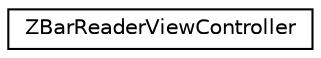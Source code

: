 digraph G
{
  edge [fontname="Helvetica",fontsize="10",labelfontname="Helvetica",labelfontsize="10"];
  node [fontname="Helvetica",fontsize="10",shape=record];
  rankdir=LR;
  Node1 [label="ZBarReaderViewController",height=0.2,width=0.4,color="black", fillcolor="white", style="filled",URL="$interface_z_bar_reader_view_controller.html"];
}
